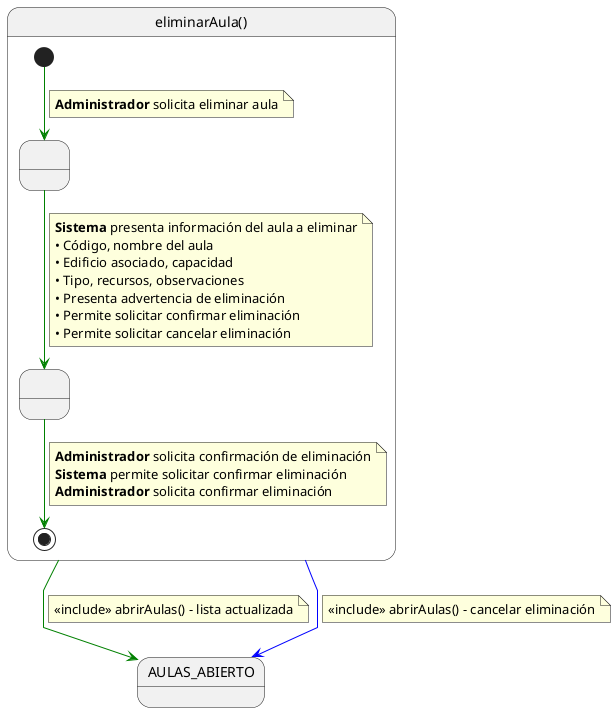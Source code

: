 @startuml eliminarAula

skinparam linetype polyline

state eliminarAula as "eliminarAula()" {

    state " " as ConfirmandoEliminacion
    state " " as EliminandoAula

    [*] -[#green]-> ConfirmandoEliminacion 
    note on link
    <b>Administrador</b> solicita eliminar aula
    end note    
    
    ConfirmandoEliminacion -[#green]-> EliminandoAula
    note on link
    <b>Sistema</b> presenta información del aula a eliminar
    • Código, nombre del aula
    • Edificio asociado, capacidad
    • Tipo, recursos, observaciones
    • Presenta advertencia de eliminación
    • Permite solicitar confirmar eliminación
    • Permite solicitar cancelar eliminación
    end note
    
    EliminandoAula -[#green]-> [*]
    note on link
    <b>Administrador</b> solicita confirmación de eliminación
    <b>Sistema</b> permite solicitar confirmar eliminación
    <b>Administrador</b> solicita confirmar eliminación
    end note
}

eliminarAula -[#green]-> AULAS_ABIERTO
note on link
<<include>> abrirAulas() - lista actualizada
end note

eliminarAula -[#blue]-> AULAS_ABIERTO
note on link
<<include>> abrirAulas() - cancelar eliminación
end note

@enduml